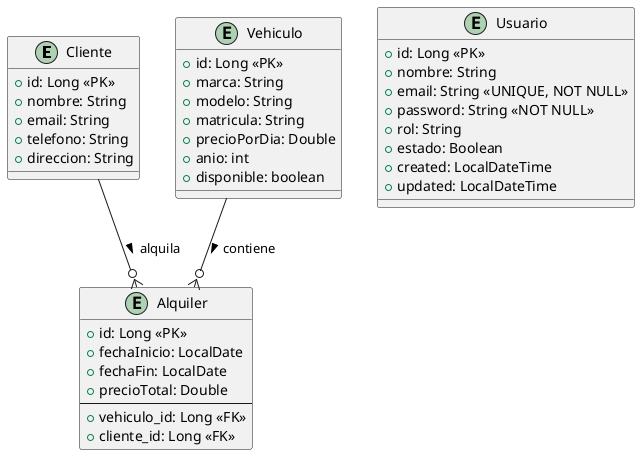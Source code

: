 @startuml

entity Cliente {
    +id: Long <<PK>>
    +nombre: String
    +email: String
    +telefono: String
    +direccion: String
}

entity Usuario {
    +id: Long <<PK>>
    +nombre: String
    +email: String <<UNIQUE, NOT NULL>>
    +password: String <<NOT NULL>>
    +rol: String
    +estado: Boolean
    +created: LocalDateTime
    +updated: LocalDateTime
}

entity Vehiculo {
    +id: Long <<PK>>
    +marca: String
    +modelo: String
    +matricula: String
    +precioPorDia: Double
    +anio: int
    +disponible: boolean
}

entity Alquiler {
    +id: Long <<PK>>
    +fechaInicio: LocalDate
    +fechaFin: LocalDate
    +precioTotal: Double
    --
    +vehiculo_id: Long <<FK>>
    +cliente_id: Long <<FK>>
}

Cliente --o{ Alquiler : alquila >
Vehiculo --o{ Alquiler : contiene >

@enduml